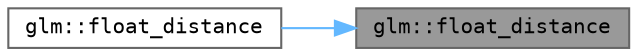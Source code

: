 digraph "glm::float_distance"
{
 // LATEX_PDF_SIZE
  bgcolor="transparent";
  edge [fontname=Terminal,fontsize=10,labelfontname=Helvetica,labelfontsize=10];
  node [fontname=Terminal,fontsize=10,shape=box,height=0.2,width=0.4];
  rankdir="RL";
  Node1 [label="glm::float_distance",height=0.2,width=0.4,color="gray40", fillcolor="grey60", style="filled", fontcolor="black",tooltip=" "];
  Node1 -> Node2 [dir="back",color="steelblue1",style="solid"];
  Node2 [label="glm::float_distance",height=0.2,width=0.4,color="grey40", fillcolor="white", style="filled",URL="$namespaceglm.html#ac7929fab1e2d7ecf8723631bf8bfa78c",tooltip=" "];
}
